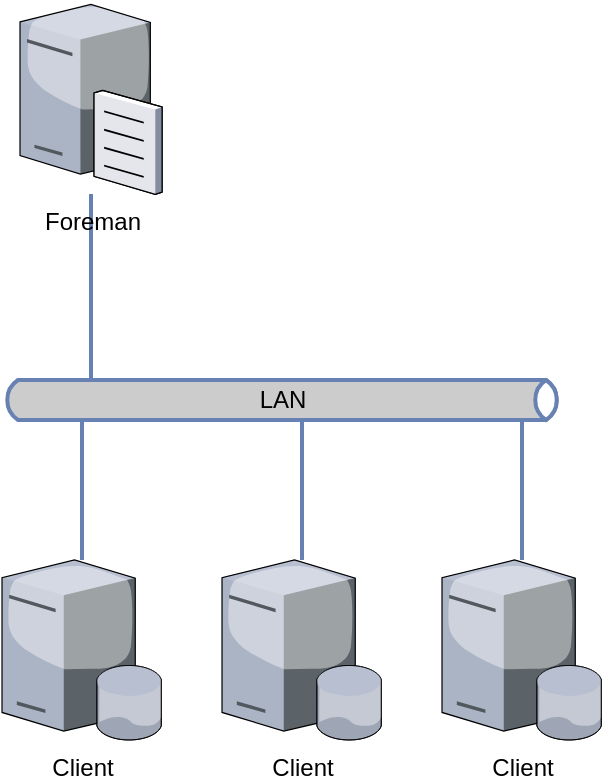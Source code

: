 <mxfile version="20.7.4" type="device"><diagram id="MJBi8g8oq0xC06uaJhrR" name="Szenario"><mxGraphModel dx="2074" dy="1199" grid="1" gridSize="10" guides="1" tooltips="1" connect="1" arrows="1" fold="1" page="1" pageScale="1" pageWidth="827" pageHeight="1169" math="0" shadow="0"><root><mxCell id="0"/><mxCell id="1" parent="0"/><mxCell id="kkzkIm1bvVVx-sjwLgXo-1" value="Client" style="verticalLabelPosition=bottom;aspect=fixed;html=1;verticalAlign=top;strokeColor=none;align=center;outlineConnect=0;shape=mxgraph.citrix.database_server;" parent="1" vertex="1"><mxGeometry x="80" y="440" width="80" height="90" as="geometry"/></mxCell><mxCell id="kkzkIm1bvVVx-sjwLgXo-3" value="Client" style="verticalLabelPosition=bottom;aspect=fixed;html=1;verticalAlign=top;strokeColor=none;align=center;outlineConnect=0;shape=mxgraph.citrix.database_server;" parent="1" vertex="1"><mxGeometry x="190" y="440" width="80" height="90" as="geometry"/></mxCell><mxCell id="kkzkIm1bvVVx-sjwLgXo-4" value="Client" style="verticalLabelPosition=bottom;aspect=fixed;html=1;verticalAlign=top;strokeColor=none;align=center;outlineConnect=0;shape=mxgraph.citrix.database_server;" parent="1" vertex="1"><mxGeometry x="300" y="440" width="80" height="90" as="geometry"/></mxCell><mxCell id="kkzkIm1bvVVx-sjwLgXo-6" value="&lt;font color=&quot;#000000&quot;&gt;LAN&lt;/font&gt;" style="html=1;fillColor=#CCCCCC;strokeColor=#6881B3;gradientColor=none;gradientDirection=north;strokeWidth=2;shape=mxgraph.networks.bus;gradientColor=none;gradientDirection=north;fontColor=#ffffff;perimeter=backbonePerimeter;backboneSize=20;" parent="1" vertex="1"><mxGeometry x="80" y="350" width="280" height="20" as="geometry"/></mxCell><mxCell id="kkzkIm1bvVVx-sjwLgXo-7" value="" style="strokeColor=#6881B3;edgeStyle=none;rounded=0;endArrow=none;html=1;strokeWidth=2;" parent="1" source="8QhzMjv8BvlYx2RnraOb-1" target="kkzkIm1bvVVx-sjwLgXo-6" edge="1"><mxGeometry relative="1" as="geometry"><mxPoint x="112.5" y="275" as="sourcePoint"/></mxGeometry></mxCell><mxCell id="kkzkIm1bvVVx-sjwLgXo-11" value="" style="strokeColor=#6881B3;edgeStyle=none;rounded=0;endArrow=none;html=1;strokeWidth=2;" parent="1" source="kkzkIm1bvVVx-sjwLgXo-1" target="kkzkIm1bvVVx-sjwLgXo-6" edge="1"><mxGeometry relative="1" as="geometry"><mxPoint x="120" y="430" as="sourcePoint"/></mxGeometry></mxCell><mxCell id="kkzkIm1bvVVx-sjwLgXo-12" value="" style="strokeColor=#6881B3;edgeStyle=none;rounded=0;endArrow=none;html=1;strokeWidth=2;" parent="1" source="kkzkIm1bvVVx-sjwLgXo-3" target="kkzkIm1bvVVx-sjwLgXo-6" edge="1"><mxGeometry relative="1" as="geometry"><mxPoint x="180" y="430" as="sourcePoint"/></mxGeometry></mxCell><mxCell id="kkzkIm1bvVVx-sjwLgXo-14" value="" style="strokeColor=#6881B3;edgeStyle=none;rounded=0;endArrow=none;html=1;strokeWidth=2;" parent="1" source="kkzkIm1bvVVx-sjwLgXo-4" target="kkzkIm1bvVVx-sjwLgXo-6" edge="1"><mxGeometry relative="1" as="geometry"><mxPoint x="300" y="430" as="sourcePoint"/></mxGeometry></mxCell><mxCell id="8QhzMjv8BvlYx2RnraOb-1" value="Foreman" style="verticalLabelPosition=bottom;sketch=0;aspect=fixed;html=1;verticalAlign=top;strokeColor=none;align=center;outlineConnect=0;shape=mxgraph.citrix.file_server;" parent="1" vertex="1"><mxGeometry x="89" y="160" width="71" height="97" as="geometry"/></mxCell></root></mxGraphModel></diagram></mxfile>